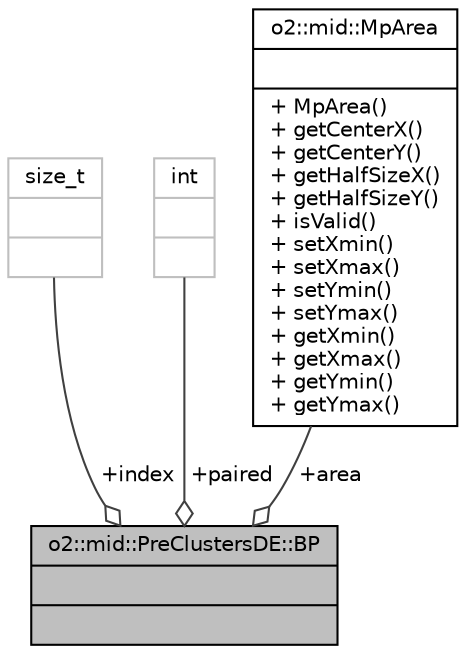 digraph "o2::mid::PreClustersDE::BP"
{
 // INTERACTIVE_SVG=YES
  bgcolor="transparent";
  edge [fontname="Helvetica",fontsize="10",labelfontname="Helvetica",labelfontsize="10"];
  node [fontname="Helvetica",fontsize="10",shape=record];
  Node1 [label="{o2::mid::PreClustersDE::BP\n||}",height=0.2,width=0.4,color="black", fillcolor="grey75", style="filled", fontcolor="black"];
  Node2 -> Node1 [color="grey25",fontsize="10",style="solid",label=" +index" ,arrowhead="odiamond",fontname="Helvetica"];
  Node2 [label="{size_t\n||}",height=0.2,width=0.4,color="grey75"];
  Node3 -> Node1 [color="grey25",fontsize="10",style="solid",label=" +paired" ,arrowhead="odiamond",fontname="Helvetica"];
  Node3 [label="{int\n||}",height=0.2,width=0.4,color="grey75"];
  Node4 -> Node1 [color="grey25",fontsize="10",style="solid",label=" +area" ,arrowhead="odiamond",fontname="Helvetica"];
  Node4 [label="{o2::mid::MpArea\n||+ MpArea()\l+ getCenterX()\l+ getCenterY()\l+ getHalfSizeX()\l+ getHalfSizeY()\l+ isValid()\l+ setXmin()\l+ setXmax()\l+ setYmin()\l+ setYmax()\l+ getXmin()\l+ getXmax()\l+ getYmin()\l+ getYmax()\l}",height=0.2,width=0.4,color="black",URL="$d7/da5/classo2_1_1mid_1_1MpArea.html"];
}

